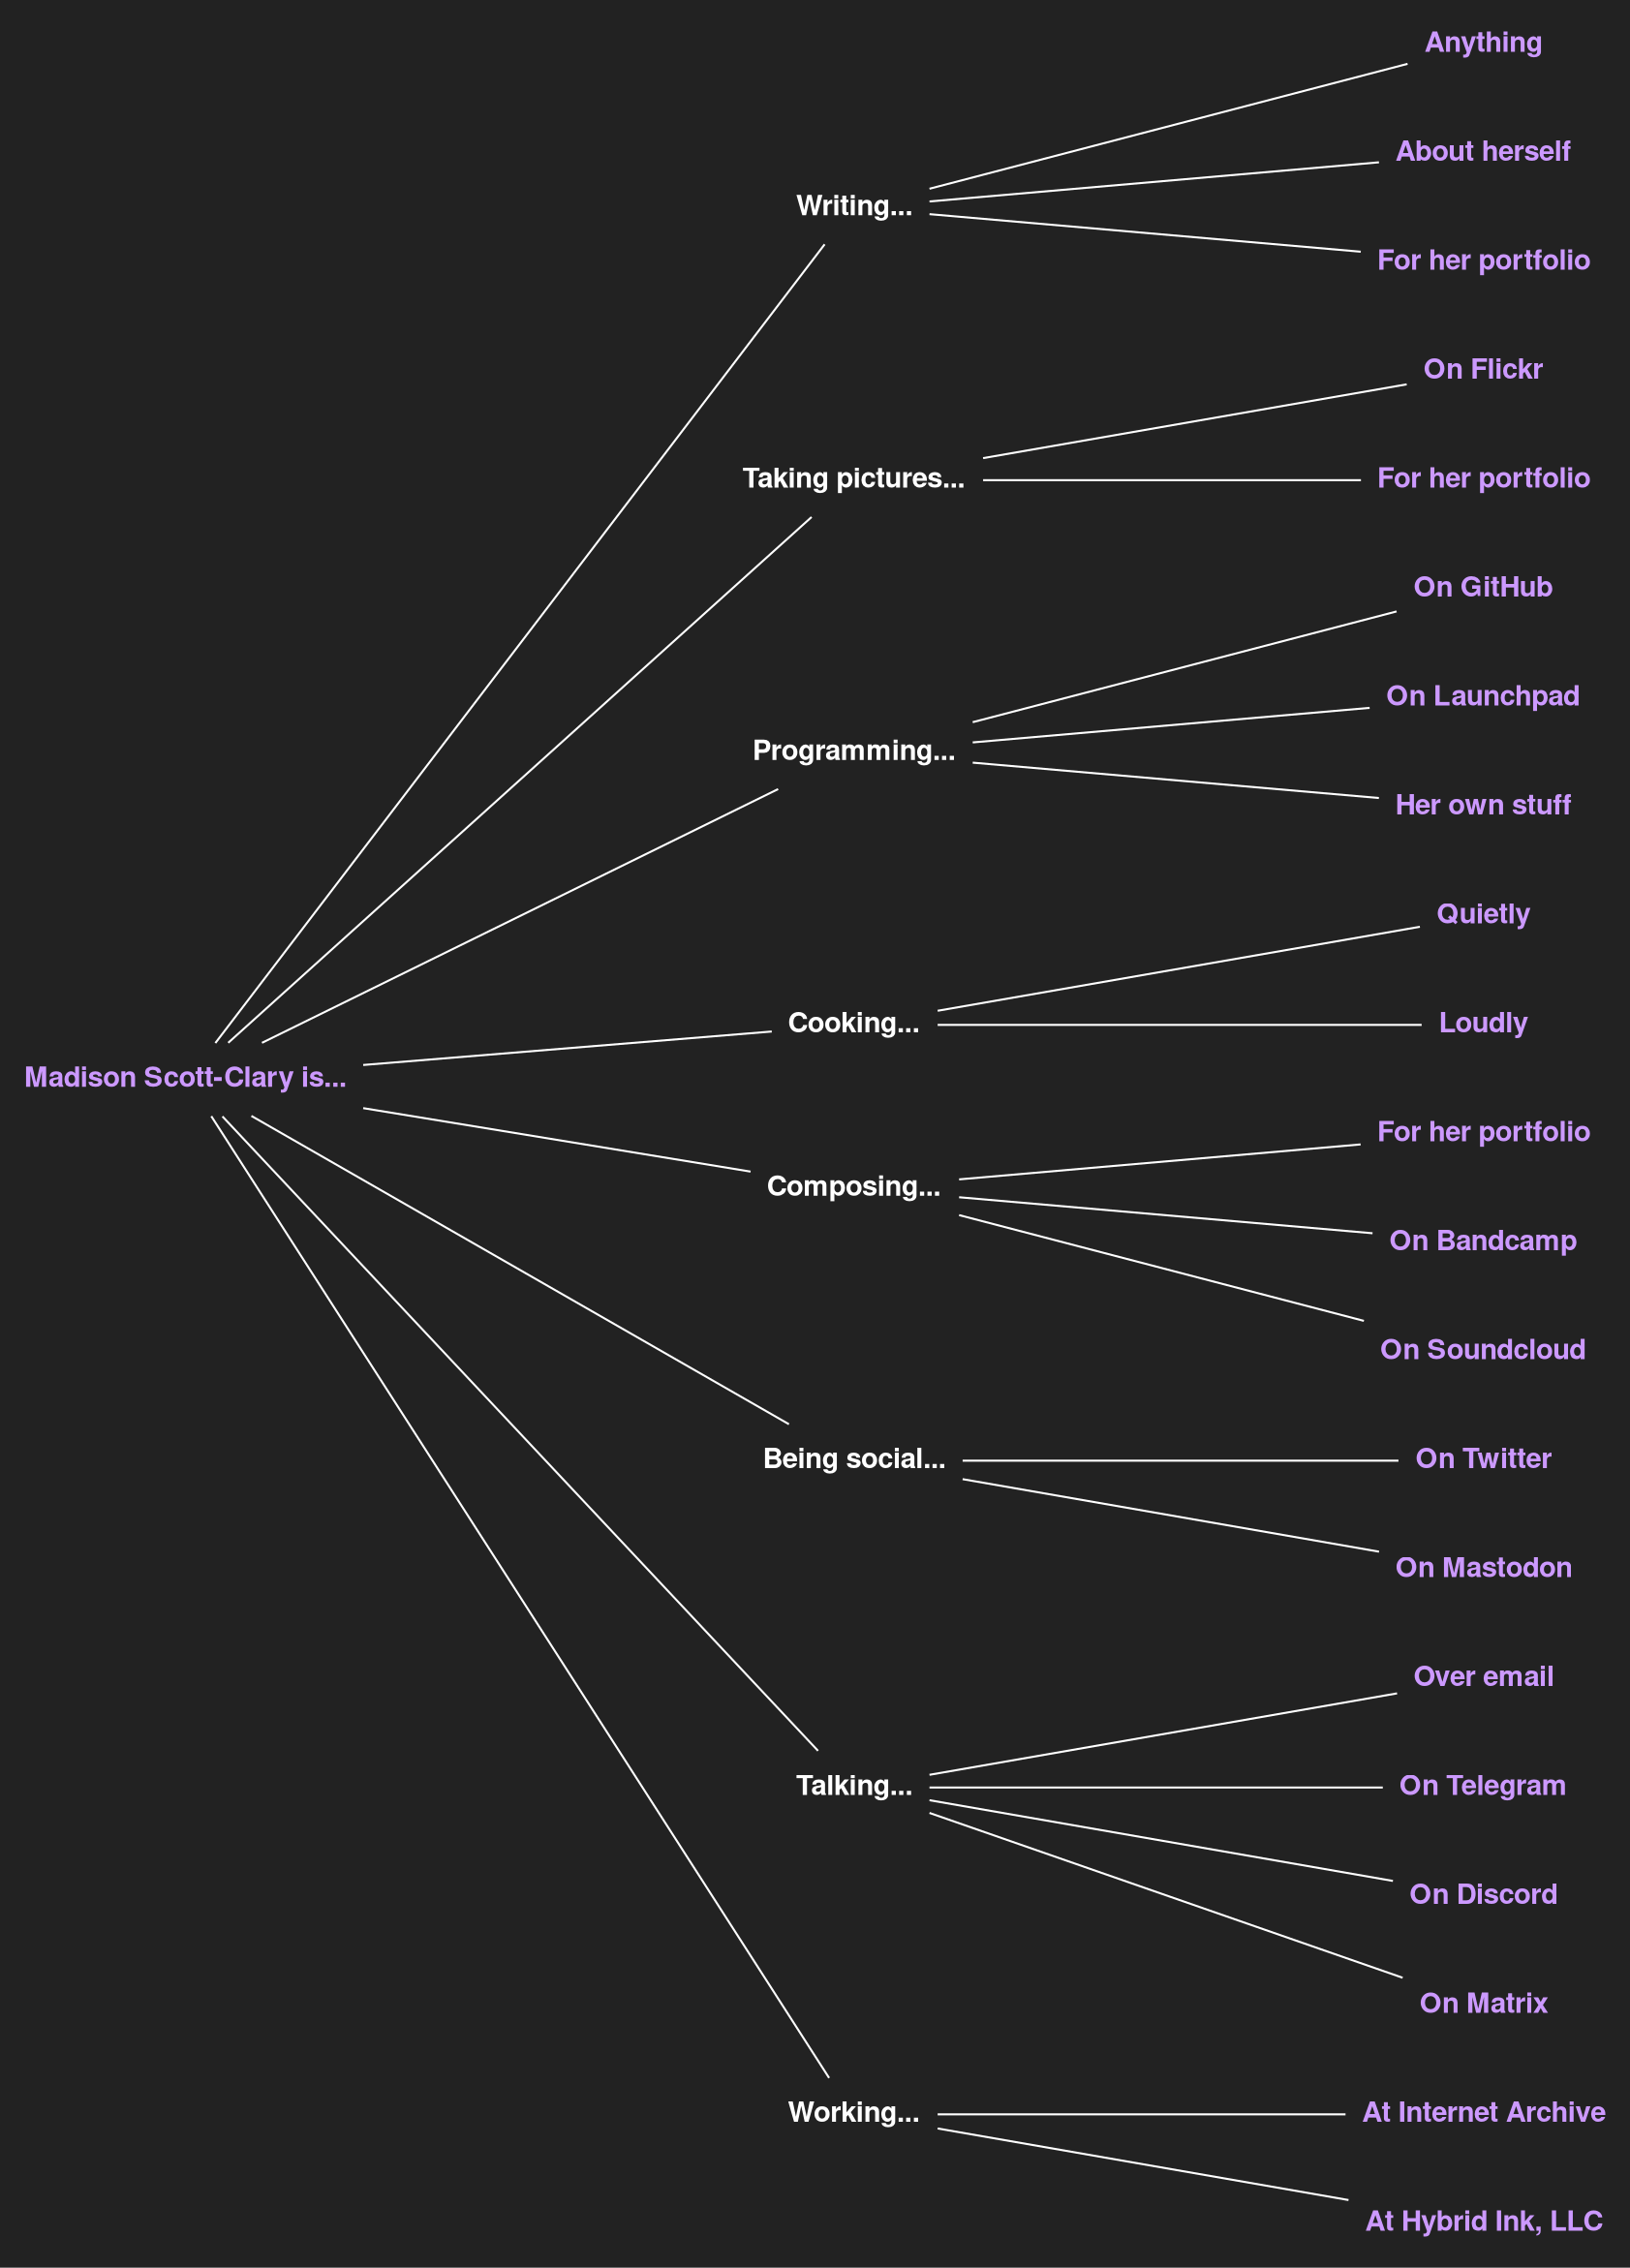 graph is {
    node[shape="none",fontcolor="#ffffff",color="#ffffff",fontname="Helvetica bold"]
    edge[color="#ffffff"]
    graph[bgcolor="#222222",label="",margin="0",rankdir="LR",ranksep=2.5]

    copula [label="Madison Scott-Clary is...",fontcolor="#cc99ff",href="https://drab-makyo.com"]

    writing [label="Writing..."]
    writing_anything [label="Anything",fontcolor="#cc99ff",href="https://writing.drab-makyo.com"]
    writing_ally [label="About herself",fontcolor="#cc99ff",href="https://ally.id"]
    writing_portfolio [label="For her portfolio",fontcolor="#cc99ff",href="https://makyo.ink"]
    copula -- writing
    writing -- writing_anything
    writing -- writing_ally
    writing -- writing_portfolio

    photography [label="Taking pictures..."]
    photography_flickr [label="On Flickr",fontcolor="#cc99ff",href="https://flickr.com/photos/ranna"]
    photography_portfolio [label="For her portfolio",fontcolor="#cc99ff",href="https://makyo.photography"]
    copula -- photography
    photography -- photography_portfolio
    photography -- photography_flickr

    programming [label="Programming..."]
    programming_github [label="On GitHub",fontcolor="#cc99ff",href="https://github.com/makyo"]
    programming_launchpad [label="On Launchpad",fontcolor="#cc99ff",href="https://launchpad.net/~makyo"]
    programming_personal [label="Her own stuff",fontcolor="#cc99ff",href="https://makyo.dev"]
    copula -- programming
    programming -- programming_github
    programming -- programming_launchpad
    programming -- programming_personal

    cooking [label="Cooking..."]
    cooking_quietly [label="Quietly",fontcolor="#cc99ff",href="https://makyo.cooking"]
    cooking_loudly [label="Loudly",fontcolor="#cc99ff",href="https://mealtime.with.maddypa.ws"]
    copula -- cooking
    cooking -- cooking_quietly
    cooking -- cooking_loudly

    composing [label="Composing..."]
    composing_portfolio [label="For her portfolio",fontcolor="#cc99ff",href="https://sounds.drab-makyo.com"]
    composing_bandcamp [label="On Bandcamp",fontcolor="#cc99ff",href="https://drab-makyo.bandcamp.com"]
    composing_soundcloud [label="On Soundcloud",fontcolor="#cc99ff",href="https://soundcloud.com/drabmakyo"]
    copula -- composing
    composing -- composing_portfolio
    composing -- composing_bandcamp
    composing -- composing_soundcloud

    social [label="Being social..."]
    social_twitter [label="On Twitter",fontcolor="#cc99ff",href="https://twitter.com/drab_makyo"]
    social_mastodon [label="On Mastodon",fontcolor="#cc99ff",href="https://snouts.online/@makyo"]
    copula -- social
    social -- social_twitter
    social -- social_mastodon

    talking [label="Talking..."]
    talking_email [label="Over email",fontcolor="#cc99ff",href="mailto:makyo@drab-makyo.com"]
    talking_telegram [label="On Telegram",fontcolor="#cc99ff",href="https://t.me/DrabMakyo"]
    talking_discord [label="On Discord",fontcolor="#cc99ff",href="/discord",title="Makyo#7093"]
    talking_matrix [label="On Matrix",fontcolor="#cc99ff",href="https://matrix.to/#/@makyo:drab-makyo.com"]
    copula -- talking
    talking -- talking_email
    talking -- talking_telegram
    talking -- talking_discord
    talking -- talking_matrix

    working [label="Working..."]
    working_current [label="At Internet Archive",fontcolor="#cc99ff",href="https://archive.org"]
    working_hybrid [label="At Hybrid Ink, LLC",fontcolor="#cc99ff",href="https://hybrid.ink"]
    copula -- working
    working -- working_current
    working -- working_hybrid
}
